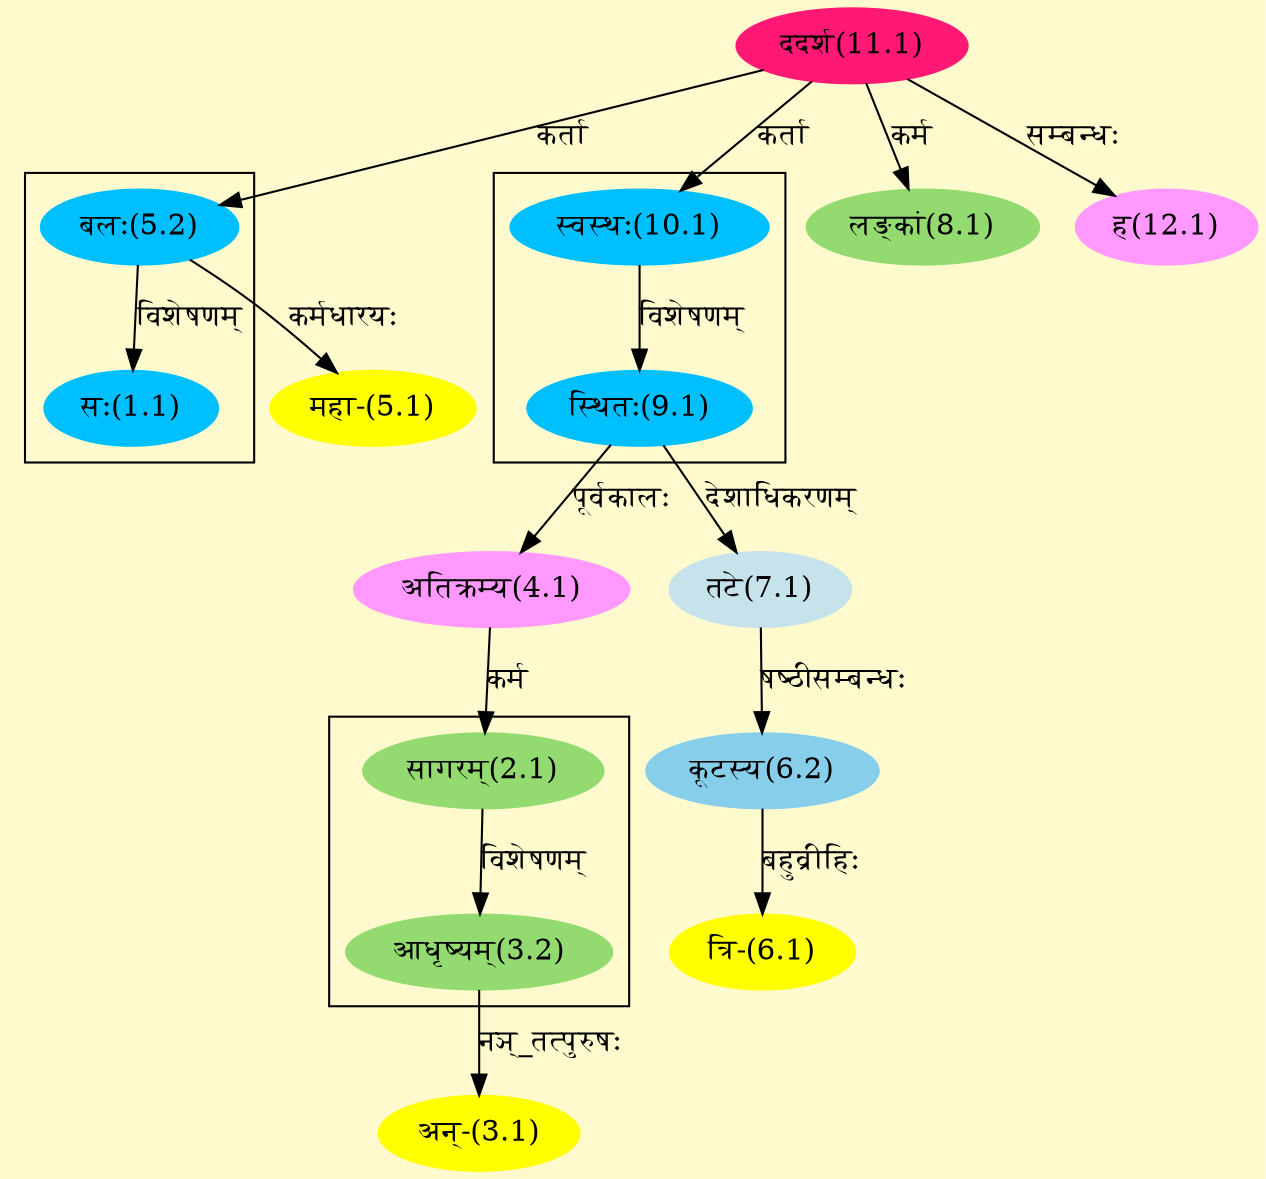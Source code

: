 digraph G{
rankdir=BT;
 compound=true;
 bgcolor="lemonchiffon1";

subgraph cluster_1{
Node1_1 [style=filled, color="#00BFFF" label = "सः(1.1)"]
Node5_2 [style=filled, color="#00BFFF" label = "बलः(5.2)"]

}

subgraph cluster_2{
Node3_2 [style=filled, color="#93DB70" label = "आधृष्यम्(3.2)"]
Node2_1 [style=filled, color="#93DB70" label = "सागरम्(2.1)"]

}

subgraph cluster_3{
Node9_1 [style=filled, color="#00BFFF" label = "स्थितः(9.1)"]
Node10_1 [style=filled, color="#00BFFF" label = "स्वस्थः(10.1)"]

}
Node2_1 [style=filled, color="#93DB70" label = "सागरम्(2.1)"]
Node4_1 [style=filled, color="#FF99FF" label = "अतिक्रम्य(4.1)"]
Node3_1 [style=filled, color="#FFFF00" label = "अन्-(3.1)"]
Node3_2 [style=filled, color="#93DB70" label = "आधृष्यम्(3.2)"]
Node9_1 [style=filled, color="#00BFFF" label = "स्थितः(9.1)"]
Node5_1 [style=filled, color="#FFFF00" label = "महा-(5.1)"]
Node5_2 [style=filled, color="#00BFFF" label = "बलः(5.2)"]
Node11_1 [style=filled, color="#FF1975" label = "ददर्श(11.1)"]
Node6_1 [style=filled, color="#FFFF00" label = "त्रि-(6.1)"]
Node6_2 [style=filled, color="#87CEEB" label = "कूटस्य(6.2)"]
Node7_1 [style=filled, color="#C6E2EB" label = "तटे(7.1)"]
Node8_1 [style=filled, color="#93DB70" label = "लङ्कां(8.1)"]
Node10_1 [style=filled, color="#00BFFF" label = "स्वस्थः(10.1)"]
Node [style=filled, color="" label = "()"]
Node12_1 [style=filled, color="#FF99FF" label = "ह(12.1)"]
/* Start of Relations section */

Node1_1 -> Node5_2 [  label="विशेषणम्"  dir="back" ]
Node2_1 -> Node4_1 [  label="कर्म"  dir="back" ]
Node3_1 -> Node3_2 [  label="नञ्_तत्पुरुषः"  dir="back" ]
Node3_2 -> Node2_1 [  label="विशेषणम्"  dir="back" ]
Node4_1 -> Node9_1 [  label="पूर्वकालः"  dir="back" ]
Node5_1 -> Node5_2 [  label="कर्मधारयः"  dir="back" ]
Node5_2 -> Node11_1 [  label="कर्ता"  dir="back" ]
Node6_1 -> Node6_2 [  label="बहुव्रीहिः"  dir="back" ]
Node6_2 -> Node7_1 [  label="षष्ठीसम्बन्धः"  dir="back" ]
Node7_1 -> Node9_1 [  label="देशाधिकरणम्"  dir="back" ]
Node8_1 -> Node11_1 [  label="कर्म"  dir="back" ]
Node9_1 -> Node10_1 [  label="विशेषणम्"  dir="back" ]
Node10_1 -> Node11_1 [  label="कर्ता"  dir="back" ]
Node12_1 -> Node11_1 [  label="सम्बन्धः"  dir="back" ]
}

